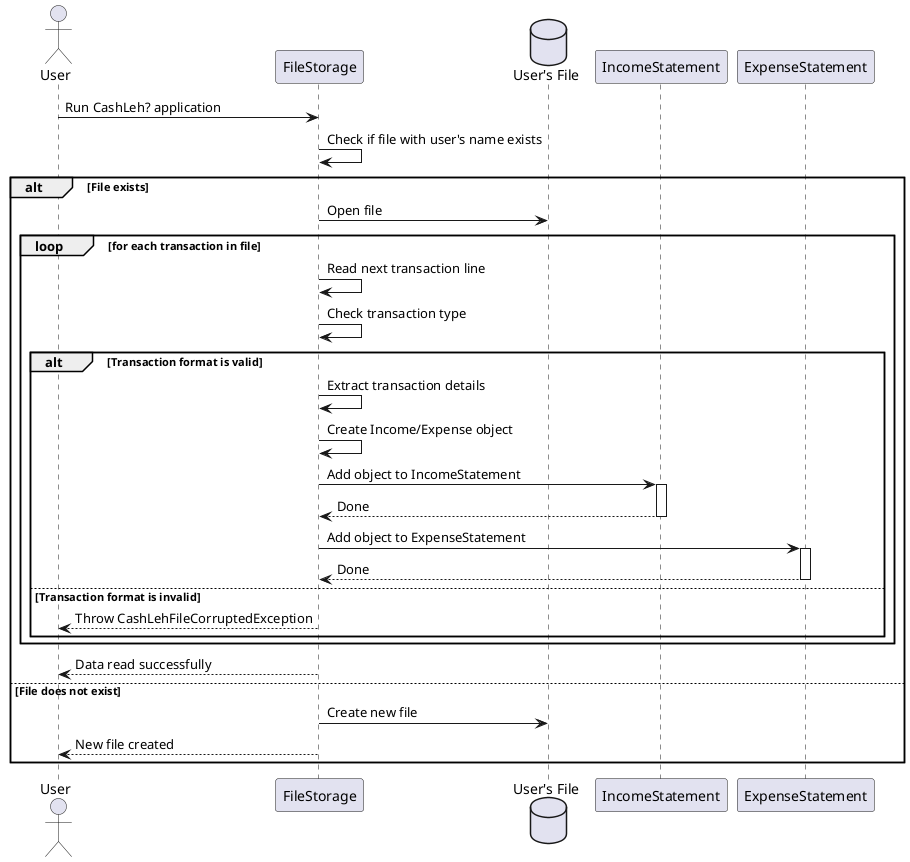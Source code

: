 @startuml

actor User
participant FileStorage
database File as "User's File"
participant IncomeStatement
participant ExpenseStatement
User -> FileStorage: Run CashLeh? application
FileStorage -> FileStorage: Check if file with user's name exists
alt File exists
    FileStorage -> File: Open file
    loop for each transaction in file
        FileStorage -> FileStorage: Read next transaction line
        FileStorage -> FileStorage: Check transaction type
        alt Transaction format is valid
            FileStorage -> FileStorage: Extract transaction details
            FileStorage -> FileStorage: Create Income/Expense object
            FileStorage -> IncomeStatement: Add object to IncomeStatement
            activate IncomeStatement
            IncomeStatement --> FileStorage: Done
            deactivate IncomeStatement
            FileStorage -> ExpenseStatement: Add object to ExpenseStatement
            activate ExpenseStatement
            ExpenseStatement --> FileStorage: Done
            deactivate ExpenseStatement
        else Transaction format is invalid
            FileStorage --> User: Throw CashLehFileCorruptedException
        end
    end
    FileStorage --> User: Data read successfully
else File does not exist
    FileStorage -> File: Create new file
    FileStorage --> User: New file created
end

@enduml
